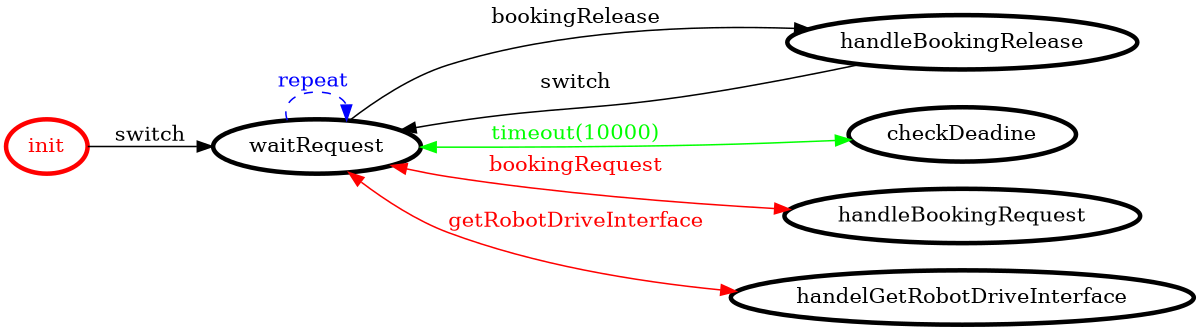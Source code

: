 /*
*
* A GraphViz DOT FSM description 
* Please use a GraphViz visualizer (like http://www.webgraphviz.com)
*  
*/

digraph finite_state_machine {
	rankdir=LR
	size="8,5"
	
	init [ color = red ][ fontcolor = red ][ penwidth = 3 ]
	handleBookingRelease [ color = black ][ fontcolor = black ][ penwidth = 3 ]
	checkDeadine [ color = black ][ fontcolor = black ][ penwidth = 3 ]
	handleBookingRequest [ color = black ][ fontcolor = black ][ penwidth = 3 ]
	handelGetRobotDriveInterface [ color = black ][ fontcolor = black ][ penwidth = 3 ]
	waitRequest [ color = black ][ fontcolor = black ][ penwidth = 3 ]
	
	waitRequest -> handleBookingRelease [ label = "bookingRelease" ][ color = black ][ fontcolor = black ]
	waitRequest -> waitRequest [ label = "repeat "][ style = dashed ][ color = blue ][ fontcolor = blue ]
	waitRequest -> handleBookingRequest [ label = "bookingRequest" ][ color = red ][ fontcolor = red ][ dir = both ]
	handleBookingRelease -> waitRequest [ label = "switch" ][ color = black ][ fontcolor = black ]
	waitRequest -> handelGetRobotDriveInterface [ label = "getRobotDriveInterface" ][ color = red ][ fontcolor = red ][ dir = both ]
	init -> waitRequest [ label = "switch" ][ color = black ][ fontcolor = black ]
	waitRequest -> checkDeadine [ label = "timeout(10000)" ][ color = green ][ fontcolor = green ][ dir = both ]
}
